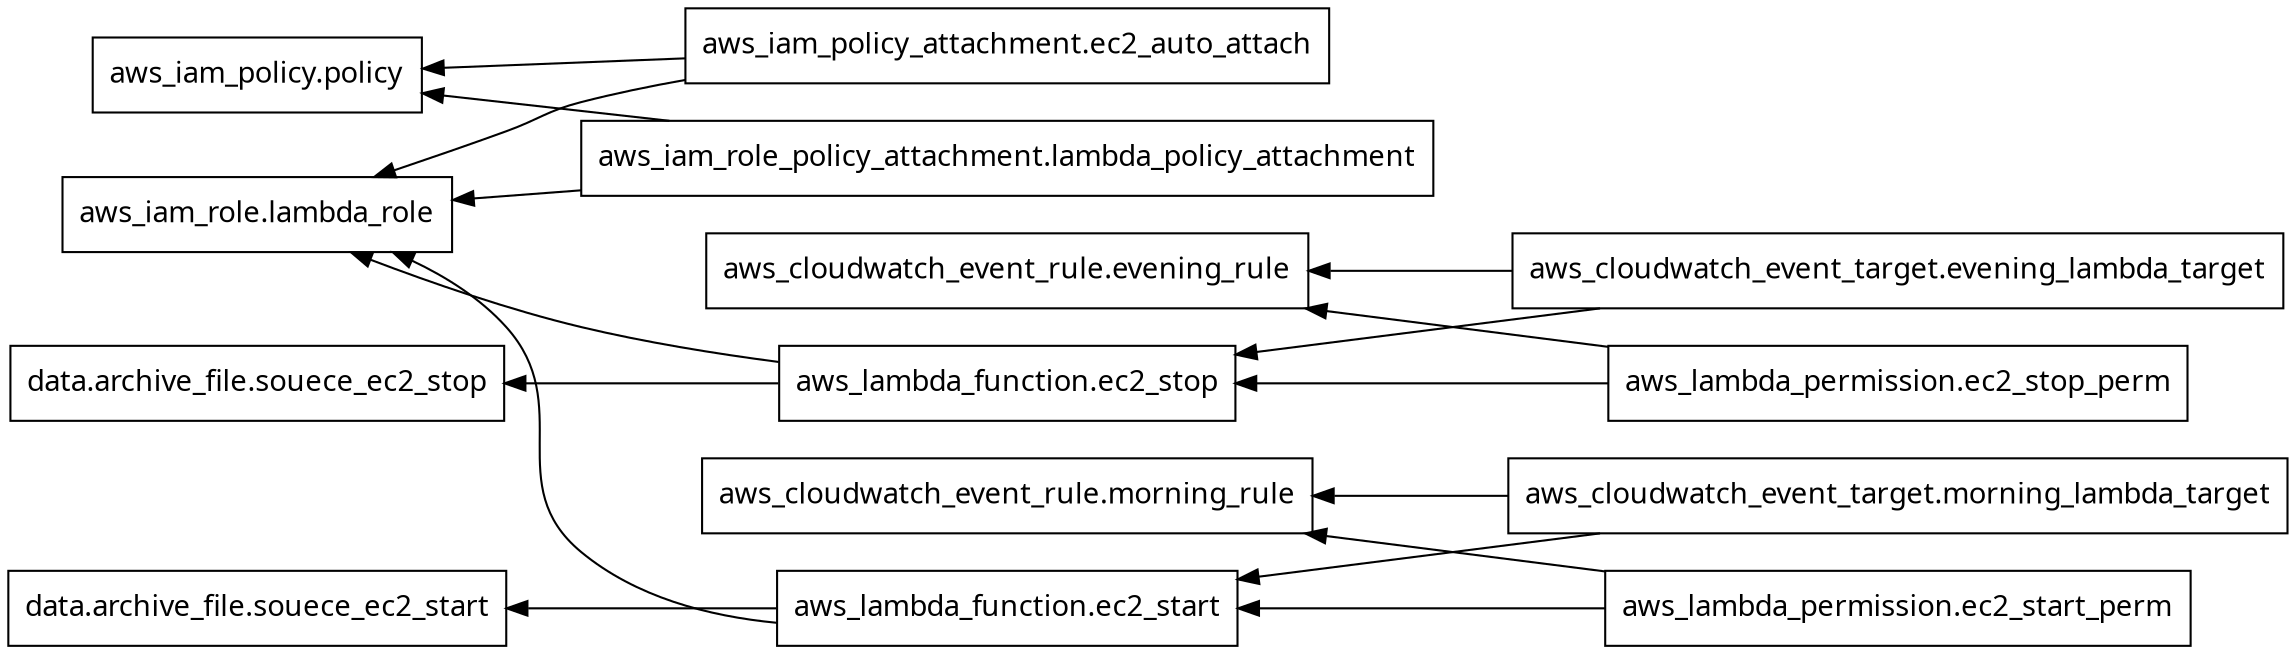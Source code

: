 digraph G {
  rankdir = "RL";
  node [shape = rect, fontname = "sans-serif"];
  "data.archive_file.souece_ec2_start" [label="data.archive_file.souece_ec2_start"];
  "data.archive_file.souece_ec2_stop" [label="data.archive_file.souece_ec2_stop"];
  "aws_cloudwatch_event_rule.evening_rule" [label="aws_cloudwatch_event_rule.evening_rule"];
  "aws_cloudwatch_event_rule.morning_rule" [label="aws_cloudwatch_event_rule.morning_rule"];
  "aws_cloudwatch_event_target.evening_lambda_target" [label="aws_cloudwatch_event_target.evening_lambda_target"];
  "aws_cloudwatch_event_target.morning_lambda_target" [label="aws_cloudwatch_event_target.morning_lambda_target"];
  "aws_iam_policy.policy" [label="aws_iam_policy.policy"];
  "aws_iam_policy_attachment.ec2_auto_attach" [label="aws_iam_policy_attachment.ec2_auto_attach"];
  "aws_iam_role.lambda_role" [label="aws_iam_role.lambda_role"];
  "aws_iam_role_policy_attachment.lambda_policy_attachment" [label="aws_iam_role_policy_attachment.lambda_policy_attachment"];
  "aws_lambda_function.ec2_start" [label="aws_lambda_function.ec2_start"];
  "aws_lambda_function.ec2_stop" [label="aws_lambda_function.ec2_stop"];
  "aws_lambda_permission.ec2_start_perm" [label="aws_lambda_permission.ec2_start_perm"];
  "aws_lambda_permission.ec2_stop_perm" [label="aws_lambda_permission.ec2_stop_perm"];
  "aws_cloudwatch_event_target.evening_lambda_target" -> "aws_cloudwatch_event_rule.evening_rule";
  "aws_cloudwatch_event_target.evening_lambda_target" -> "aws_lambda_function.ec2_stop";
  "aws_cloudwatch_event_target.morning_lambda_target" -> "aws_cloudwatch_event_rule.morning_rule";
  "aws_cloudwatch_event_target.morning_lambda_target" -> "aws_lambda_function.ec2_start";
  "aws_iam_policy_attachment.ec2_auto_attach" -> "aws_iam_policy.policy";
  "aws_iam_policy_attachment.ec2_auto_attach" -> "aws_iam_role.lambda_role";
  "aws_iam_role_policy_attachment.lambda_policy_attachment" -> "aws_iam_policy.policy";
  "aws_iam_role_policy_attachment.lambda_policy_attachment" -> "aws_iam_role.lambda_role";
  "aws_lambda_function.ec2_start" -> "data.archive_file.souece_ec2_start";
  "aws_lambda_function.ec2_start" -> "aws_iam_role.lambda_role";
  "aws_lambda_function.ec2_stop" -> "data.archive_file.souece_ec2_stop";
  "aws_lambda_function.ec2_stop" -> "aws_iam_role.lambda_role";
  "aws_lambda_permission.ec2_start_perm" -> "aws_cloudwatch_event_rule.morning_rule";
  "aws_lambda_permission.ec2_start_perm" -> "aws_lambda_function.ec2_start";
  "aws_lambda_permission.ec2_stop_perm" -> "aws_cloudwatch_event_rule.evening_rule";
  "aws_lambda_permission.ec2_stop_perm" -> "aws_lambda_function.ec2_stop";
}
